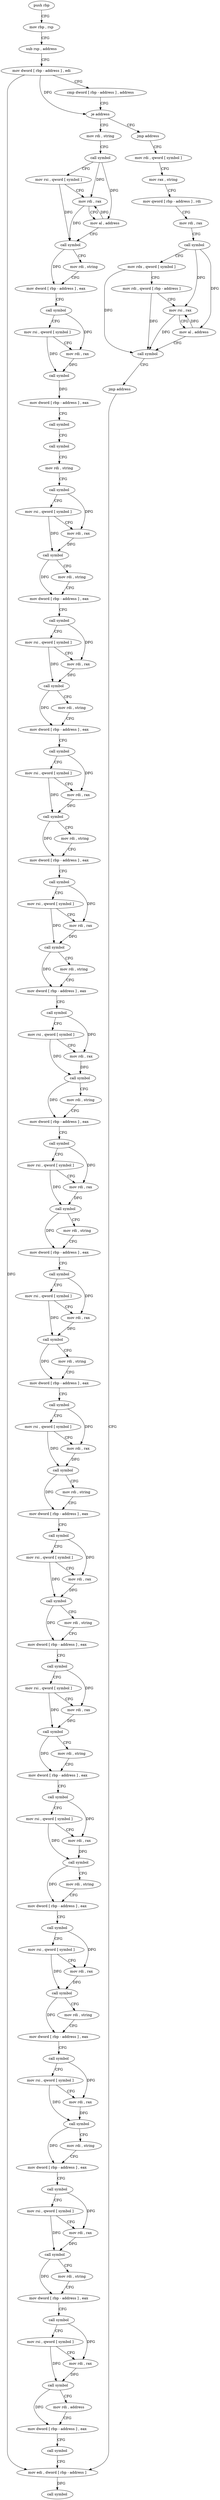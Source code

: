 digraph "func" {
"4204832" [label = "push rbp" ]
"4204833" [label = "mov rbp , rsp" ]
"4204836" [label = "sub rsp , address" ]
"4204840" [label = "mov dword [ rbp - address ] , edi" ]
"4204843" [label = "cmp dword [ rbp - address ] , address" ]
"4204847" [label = "je address" ]
"4204915" [label = "mov rdi , string" ]
"4204853" [label = "jmp address" ]
"4204925" [label = "call symbol" ]
"4204930" [label = "mov rsi , qword [ symbol ]" ]
"4204938" [label = "mov rdi , rax" ]
"4204941" [label = "mov al , address" ]
"4204943" [label = "call symbol" ]
"4204948" [label = "mov rdi , string" ]
"4204958" [label = "mov dword [ rbp - address ] , eax" ]
"4204961" [label = "call symbol" ]
"4204966" [label = "mov rsi , qword [ symbol ]" ]
"4204974" [label = "mov rdi , rax" ]
"4204977" [label = "call symbol" ]
"4204982" [label = "mov dword [ rbp - address ] , eax" ]
"4204985" [label = "call symbol" ]
"4204990" [label = "call symbol" ]
"4204995" [label = "mov rdi , string" ]
"4205005" [label = "call symbol" ]
"4205010" [label = "mov rsi , qword [ symbol ]" ]
"4205018" [label = "mov rdi , rax" ]
"4205021" [label = "call symbol" ]
"4205026" [label = "mov rdi , string" ]
"4205036" [label = "mov dword [ rbp - address ] , eax" ]
"4205039" [label = "call symbol" ]
"4205044" [label = "mov rsi , qword [ symbol ]" ]
"4205052" [label = "mov rdi , rax" ]
"4205055" [label = "call symbol" ]
"4205060" [label = "mov rdi , string" ]
"4205070" [label = "mov dword [ rbp - address ] , eax" ]
"4205073" [label = "call symbol" ]
"4205078" [label = "mov rsi , qword [ symbol ]" ]
"4205086" [label = "mov rdi , rax" ]
"4205089" [label = "call symbol" ]
"4205094" [label = "mov rdi , string" ]
"4205104" [label = "mov dword [ rbp - address ] , eax" ]
"4205107" [label = "call symbol" ]
"4205112" [label = "mov rsi , qword [ symbol ]" ]
"4205120" [label = "mov rdi , rax" ]
"4205123" [label = "call symbol" ]
"4205128" [label = "mov rdi , string" ]
"4205138" [label = "mov dword [ rbp - address ] , eax" ]
"4205141" [label = "call symbol" ]
"4205146" [label = "mov rsi , qword [ symbol ]" ]
"4205154" [label = "mov rdi , rax" ]
"4205157" [label = "call symbol" ]
"4205162" [label = "mov rdi , string" ]
"4205172" [label = "mov dword [ rbp - address ] , eax" ]
"4205175" [label = "call symbol" ]
"4205180" [label = "mov rsi , qword [ symbol ]" ]
"4205188" [label = "mov rdi , rax" ]
"4205191" [label = "call symbol" ]
"4205196" [label = "mov rdi , string" ]
"4205206" [label = "mov dword [ rbp - address ] , eax" ]
"4205209" [label = "call symbol" ]
"4205214" [label = "mov rsi , qword [ symbol ]" ]
"4205222" [label = "mov rdi , rax" ]
"4205225" [label = "call symbol" ]
"4205230" [label = "mov rdi , string" ]
"4205240" [label = "mov dword [ rbp - address ] , eax" ]
"4205243" [label = "call symbol" ]
"4205248" [label = "mov rsi , qword [ symbol ]" ]
"4205256" [label = "mov rdi , rax" ]
"4205259" [label = "call symbol" ]
"4205264" [label = "mov rdi , string" ]
"4205274" [label = "mov dword [ rbp - address ] , eax" ]
"4205277" [label = "call symbol" ]
"4205282" [label = "mov rsi , qword [ symbol ]" ]
"4205290" [label = "mov rdi , rax" ]
"4205293" [label = "call symbol" ]
"4205298" [label = "mov rdi , string" ]
"4205308" [label = "mov dword [ rbp - address ] , eax" ]
"4205311" [label = "call symbol" ]
"4205316" [label = "mov rsi , qword [ symbol ]" ]
"4205324" [label = "mov rdi , rax" ]
"4205327" [label = "call symbol" ]
"4205332" [label = "mov rdi , string" ]
"4205342" [label = "mov dword [ rbp - address ] , eax" ]
"4205345" [label = "call symbol" ]
"4205350" [label = "mov rsi , qword [ symbol ]" ]
"4205358" [label = "mov rdi , rax" ]
"4205361" [label = "call symbol" ]
"4205366" [label = "mov rdi , string" ]
"4205376" [label = "mov dword [ rbp - address ] , eax" ]
"4205379" [label = "call symbol" ]
"4205384" [label = "mov rsi , qword [ symbol ]" ]
"4205392" [label = "mov rdi , rax" ]
"4205395" [label = "call symbol" ]
"4205400" [label = "mov rdi , string" ]
"4205410" [label = "mov dword [ rbp - address ] , eax" ]
"4205413" [label = "call symbol" ]
"4205418" [label = "mov rsi , qword [ symbol ]" ]
"4205426" [label = "mov rdi , rax" ]
"4205429" [label = "call symbol" ]
"4205434" [label = "mov rdi , string" ]
"4205444" [label = "mov dword [ rbp - address ] , eax" ]
"4205447" [label = "call symbol" ]
"4205452" [label = "mov rsi , qword [ symbol ]" ]
"4205460" [label = "mov rdi , rax" ]
"4205463" [label = "call symbol" ]
"4205468" [label = "mov rdi , string" ]
"4205478" [label = "mov dword [ rbp - address ] , eax" ]
"4205481" [label = "call symbol" ]
"4205486" [label = "mov rsi , qword [ symbol ]" ]
"4205494" [label = "mov rdi , rax" ]
"4205497" [label = "call symbol" ]
"4205502" [label = "mov rdi , address" ]
"4205512" [label = "mov dword [ rbp - address ] , eax" ]
"4205515" [label = "call symbol" ]
"4205520" [label = "mov edi , dword [ rbp - address ]" ]
"4204858" [label = "mov rdi , qword [ symbol ]" ]
"4204866" [label = "mov rax , string" ]
"4204876" [label = "mov qword [ rbp - address ] , rdi" ]
"4204880" [label = "mov rdi , rax" ]
"4204883" [label = "call symbol" ]
"4204888" [label = "mov rdx , qword [ symbol ]" ]
"4204896" [label = "mov rdi , qword [ rbp - address ]" ]
"4204900" [label = "mov rsi , rax" ]
"4204903" [label = "mov al , address" ]
"4204905" [label = "call symbol" ]
"4204910" [label = "jmp address" ]
"4205523" [label = "call symbol" ]
"4204832" -> "4204833" [ label = "CFG" ]
"4204833" -> "4204836" [ label = "CFG" ]
"4204836" -> "4204840" [ label = "CFG" ]
"4204840" -> "4204843" [ label = "CFG" ]
"4204840" -> "4204847" [ label = "DFG" ]
"4204840" -> "4205520" [ label = "DFG" ]
"4204843" -> "4204847" [ label = "CFG" ]
"4204847" -> "4204915" [ label = "CFG" ]
"4204847" -> "4204853" [ label = "CFG" ]
"4204915" -> "4204925" [ label = "CFG" ]
"4204853" -> "4204858" [ label = "CFG" ]
"4204925" -> "4204930" [ label = "CFG" ]
"4204925" -> "4204938" [ label = "DFG" ]
"4204925" -> "4204941" [ label = "DFG" ]
"4204930" -> "4204938" [ label = "CFG" ]
"4204930" -> "4204943" [ label = "DFG" ]
"4204938" -> "4204941" [ label = "CFG" ]
"4204938" -> "4204943" [ label = "DFG" ]
"4204941" -> "4204943" [ label = "CFG" ]
"4204941" -> "4204938" [ label = "DFG" ]
"4204943" -> "4204948" [ label = "CFG" ]
"4204943" -> "4204958" [ label = "DFG" ]
"4204948" -> "4204958" [ label = "CFG" ]
"4204958" -> "4204961" [ label = "CFG" ]
"4204961" -> "4204966" [ label = "CFG" ]
"4204961" -> "4204974" [ label = "DFG" ]
"4204966" -> "4204974" [ label = "CFG" ]
"4204966" -> "4204977" [ label = "DFG" ]
"4204974" -> "4204977" [ label = "DFG" ]
"4204977" -> "4204982" [ label = "DFG" ]
"4204982" -> "4204985" [ label = "CFG" ]
"4204985" -> "4204990" [ label = "CFG" ]
"4204990" -> "4204995" [ label = "CFG" ]
"4204995" -> "4205005" [ label = "CFG" ]
"4205005" -> "4205010" [ label = "CFG" ]
"4205005" -> "4205018" [ label = "DFG" ]
"4205010" -> "4205018" [ label = "CFG" ]
"4205010" -> "4205021" [ label = "DFG" ]
"4205018" -> "4205021" [ label = "DFG" ]
"4205021" -> "4205026" [ label = "CFG" ]
"4205021" -> "4205036" [ label = "DFG" ]
"4205026" -> "4205036" [ label = "CFG" ]
"4205036" -> "4205039" [ label = "CFG" ]
"4205039" -> "4205044" [ label = "CFG" ]
"4205039" -> "4205052" [ label = "DFG" ]
"4205044" -> "4205052" [ label = "CFG" ]
"4205044" -> "4205055" [ label = "DFG" ]
"4205052" -> "4205055" [ label = "DFG" ]
"4205055" -> "4205060" [ label = "CFG" ]
"4205055" -> "4205070" [ label = "DFG" ]
"4205060" -> "4205070" [ label = "CFG" ]
"4205070" -> "4205073" [ label = "CFG" ]
"4205073" -> "4205078" [ label = "CFG" ]
"4205073" -> "4205086" [ label = "DFG" ]
"4205078" -> "4205086" [ label = "CFG" ]
"4205078" -> "4205089" [ label = "DFG" ]
"4205086" -> "4205089" [ label = "DFG" ]
"4205089" -> "4205094" [ label = "CFG" ]
"4205089" -> "4205104" [ label = "DFG" ]
"4205094" -> "4205104" [ label = "CFG" ]
"4205104" -> "4205107" [ label = "CFG" ]
"4205107" -> "4205112" [ label = "CFG" ]
"4205107" -> "4205120" [ label = "DFG" ]
"4205112" -> "4205120" [ label = "CFG" ]
"4205112" -> "4205123" [ label = "DFG" ]
"4205120" -> "4205123" [ label = "DFG" ]
"4205123" -> "4205128" [ label = "CFG" ]
"4205123" -> "4205138" [ label = "DFG" ]
"4205128" -> "4205138" [ label = "CFG" ]
"4205138" -> "4205141" [ label = "CFG" ]
"4205141" -> "4205146" [ label = "CFG" ]
"4205141" -> "4205154" [ label = "DFG" ]
"4205146" -> "4205154" [ label = "CFG" ]
"4205146" -> "4205157" [ label = "DFG" ]
"4205154" -> "4205157" [ label = "DFG" ]
"4205157" -> "4205162" [ label = "CFG" ]
"4205157" -> "4205172" [ label = "DFG" ]
"4205162" -> "4205172" [ label = "CFG" ]
"4205172" -> "4205175" [ label = "CFG" ]
"4205175" -> "4205180" [ label = "CFG" ]
"4205175" -> "4205188" [ label = "DFG" ]
"4205180" -> "4205188" [ label = "CFG" ]
"4205180" -> "4205191" [ label = "DFG" ]
"4205188" -> "4205191" [ label = "DFG" ]
"4205191" -> "4205196" [ label = "CFG" ]
"4205191" -> "4205206" [ label = "DFG" ]
"4205196" -> "4205206" [ label = "CFG" ]
"4205206" -> "4205209" [ label = "CFG" ]
"4205209" -> "4205214" [ label = "CFG" ]
"4205209" -> "4205222" [ label = "DFG" ]
"4205214" -> "4205222" [ label = "CFG" ]
"4205214" -> "4205225" [ label = "DFG" ]
"4205222" -> "4205225" [ label = "DFG" ]
"4205225" -> "4205230" [ label = "CFG" ]
"4205225" -> "4205240" [ label = "DFG" ]
"4205230" -> "4205240" [ label = "CFG" ]
"4205240" -> "4205243" [ label = "CFG" ]
"4205243" -> "4205248" [ label = "CFG" ]
"4205243" -> "4205256" [ label = "DFG" ]
"4205248" -> "4205256" [ label = "CFG" ]
"4205248" -> "4205259" [ label = "DFG" ]
"4205256" -> "4205259" [ label = "DFG" ]
"4205259" -> "4205264" [ label = "CFG" ]
"4205259" -> "4205274" [ label = "DFG" ]
"4205264" -> "4205274" [ label = "CFG" ]
"4205274" -> "4205277" [ label = "CFG" ]
"4205277" -> "4205282" [ label = "CFG" ]
"4205277" -> "4205290" [ label = "DFG" ]
"4205282" -> "4205290" [ label = "CFG" ]
"4205282" -> "4205293" [ label = "DFG" ]
"4205290" -> "4205293" [ label = "DFG" ]
"4205293" -> "4205298" [ label = "CFG" ]
"4205293" -> "4205308" [ label = "DFG" ]
"4205298" -> "4205308" [ label = "CFG" ]
"4205308" -> "4205311" [ label = "CFG" ]
"4205311" -> "4205316" [ label = "CFG" ]
"4205311" -> "4205324" [ label = "DFG" ]
"4205316" -> "4205324" [ label = "CFG" ]
"4205316" -> "4205327" [ label = "DFG" ]
"4205324" -> "4205327" [ label = "DFG" ]
"4205327" -> "4205332" [ label = "CFG" ]
"4205327" -> "4205342" [ label = "DFG" ]
"4205332" -> "4205342" [ label = "CFG" ]
"4205342" -> "4205345" [ label = "CFG" ]
"4205345" -> "4205350" [ label = "CFG" ]
"4205345" -> "4205358" [ label = "DFG" ]
"4205350" -> "4205358" [ label = "CFG" ]
"4205350" -> "4205361" [ label = "DFG" ]
"4205358" -> "4205361" [ label = "DFG" ]
"4205361" -> "4205366" [ label = "CFG" ]
"4205361" -> "4205376" [ label = "DFG" ]
"4205366" -> "4205376" [ label = "CFG" ]
"4205376" -> "4205379" [ label = "CFG" ]
"4205379" -> "4205384" [ label = "CFG" ]
"4205379" -> "4205392" [ label = "DFG" ]
"4205384" -> "4205392" [ label = "CFG" ]
"4205384" -> "4205395" [ label = "DFG" ]
"4205392" -> "4205395" [ label = "DFG" ]
"4205395" -> "4205400" [ label = "CFG" ]
"4205395" -> "4205410" [ label = "DFG" ]
"4205400" -> "4205410" [ label = "CFG" ]
"4205410" -> "4205413" [ label = "CFG" ]
"4205413" -> "4205418" [ label = "CFG" ]
"4205413" -> "4205426" [ label = "DFG" ]
"4205418" -> "4205426" [ label = "CFG" ]
"4205418" -> "4205429" [ label = "DFG" ]
"4205426" -> "4205429" [ label = "DFG" ]
"4205429" -> "4205434" [ label = "CFG" ]
"4205429" -> "4205444" [ label = "DFG" ]
"4205434" -> "4205444" [ label = "CFG" ]
"4205444" -> "4205447" [ label = "CFG" ]
"4205447" -> "4205452" [ label = "CFG" ]
"4205447" -> "4205460" [ label = "DFG" ]
"4205452" -> "4205460" [ label = "CFG" ]
"4205452" -> "4205463" [ label = "DFG" ]
"4205460" -> "4205463" [ label = "DFG" ]
"4205463" -> "4205468" [ label = "CFG" ]
"4205463" -> "4205478" [ label = "DFG" ]
"4205468" -> "4205478" [ label = "CFG" ]
"4205478" -> "4205481" [ label = "CFG" ]
"4205481" -> "4205486" [ label = "CFG" ]
"4205481" -> "4205494" [ label = "DFG" ]
"4205486" -> "4205494" [ label = "CFG" ]
"4205486" -> "4205497" [ label = "DFG" ]
"4205494" -> "4205497" [ label = "DFG" ]
"4205497" -> "4205502" [ label = "CFG" ]
"4205497" -> "4205512" [ label = "DFG" ]
"4205502" -> "4205512" [ label = "CFG" ]
"4205512" -> "4205515" [ label = "CFG" ]
"4205515" -> "4205520" [ label = "CFG" ]
"4205520" -> "4205523" [ label = "DFG" ]
"4204858" -> "4204866" [ label = "CFG" ]
"4204866" -> "4204876" [ label = "CFG" ]
"4204876" -> "4204880" [ label = "CFG" ]
"4204880" -> "4204883" [ label = "CFG" ]
"4204883" -> "4204888" [ label = "CFG" ]
"4204883" -> "4204900" [ label = "DFG" ]
"4204883" -> "4204903" [ label = "DFG" ]
"4204888" -> "4204896" [ label = "CFG" ]
"4204888" -> "4204905" [ label = "DFG" ]
"4204896" -> "4204900" [ label = "CFG" ]
"4204896" -> "4204905" [ label = "DFG" ]
"4204900" -> "4204903" [ label = "CFG" ]
"4204900" -> "4204905" [ label = "DFG" ]
"4204903" -> "4204905" [ label = "CFG" ]
"4204903" -> "4204900" [ label = "DFG" ]
"4204905" -> "4204910" [ label = "CFG" ]
"4204910" -> "4205520" [ label = "CFG" ]
}
